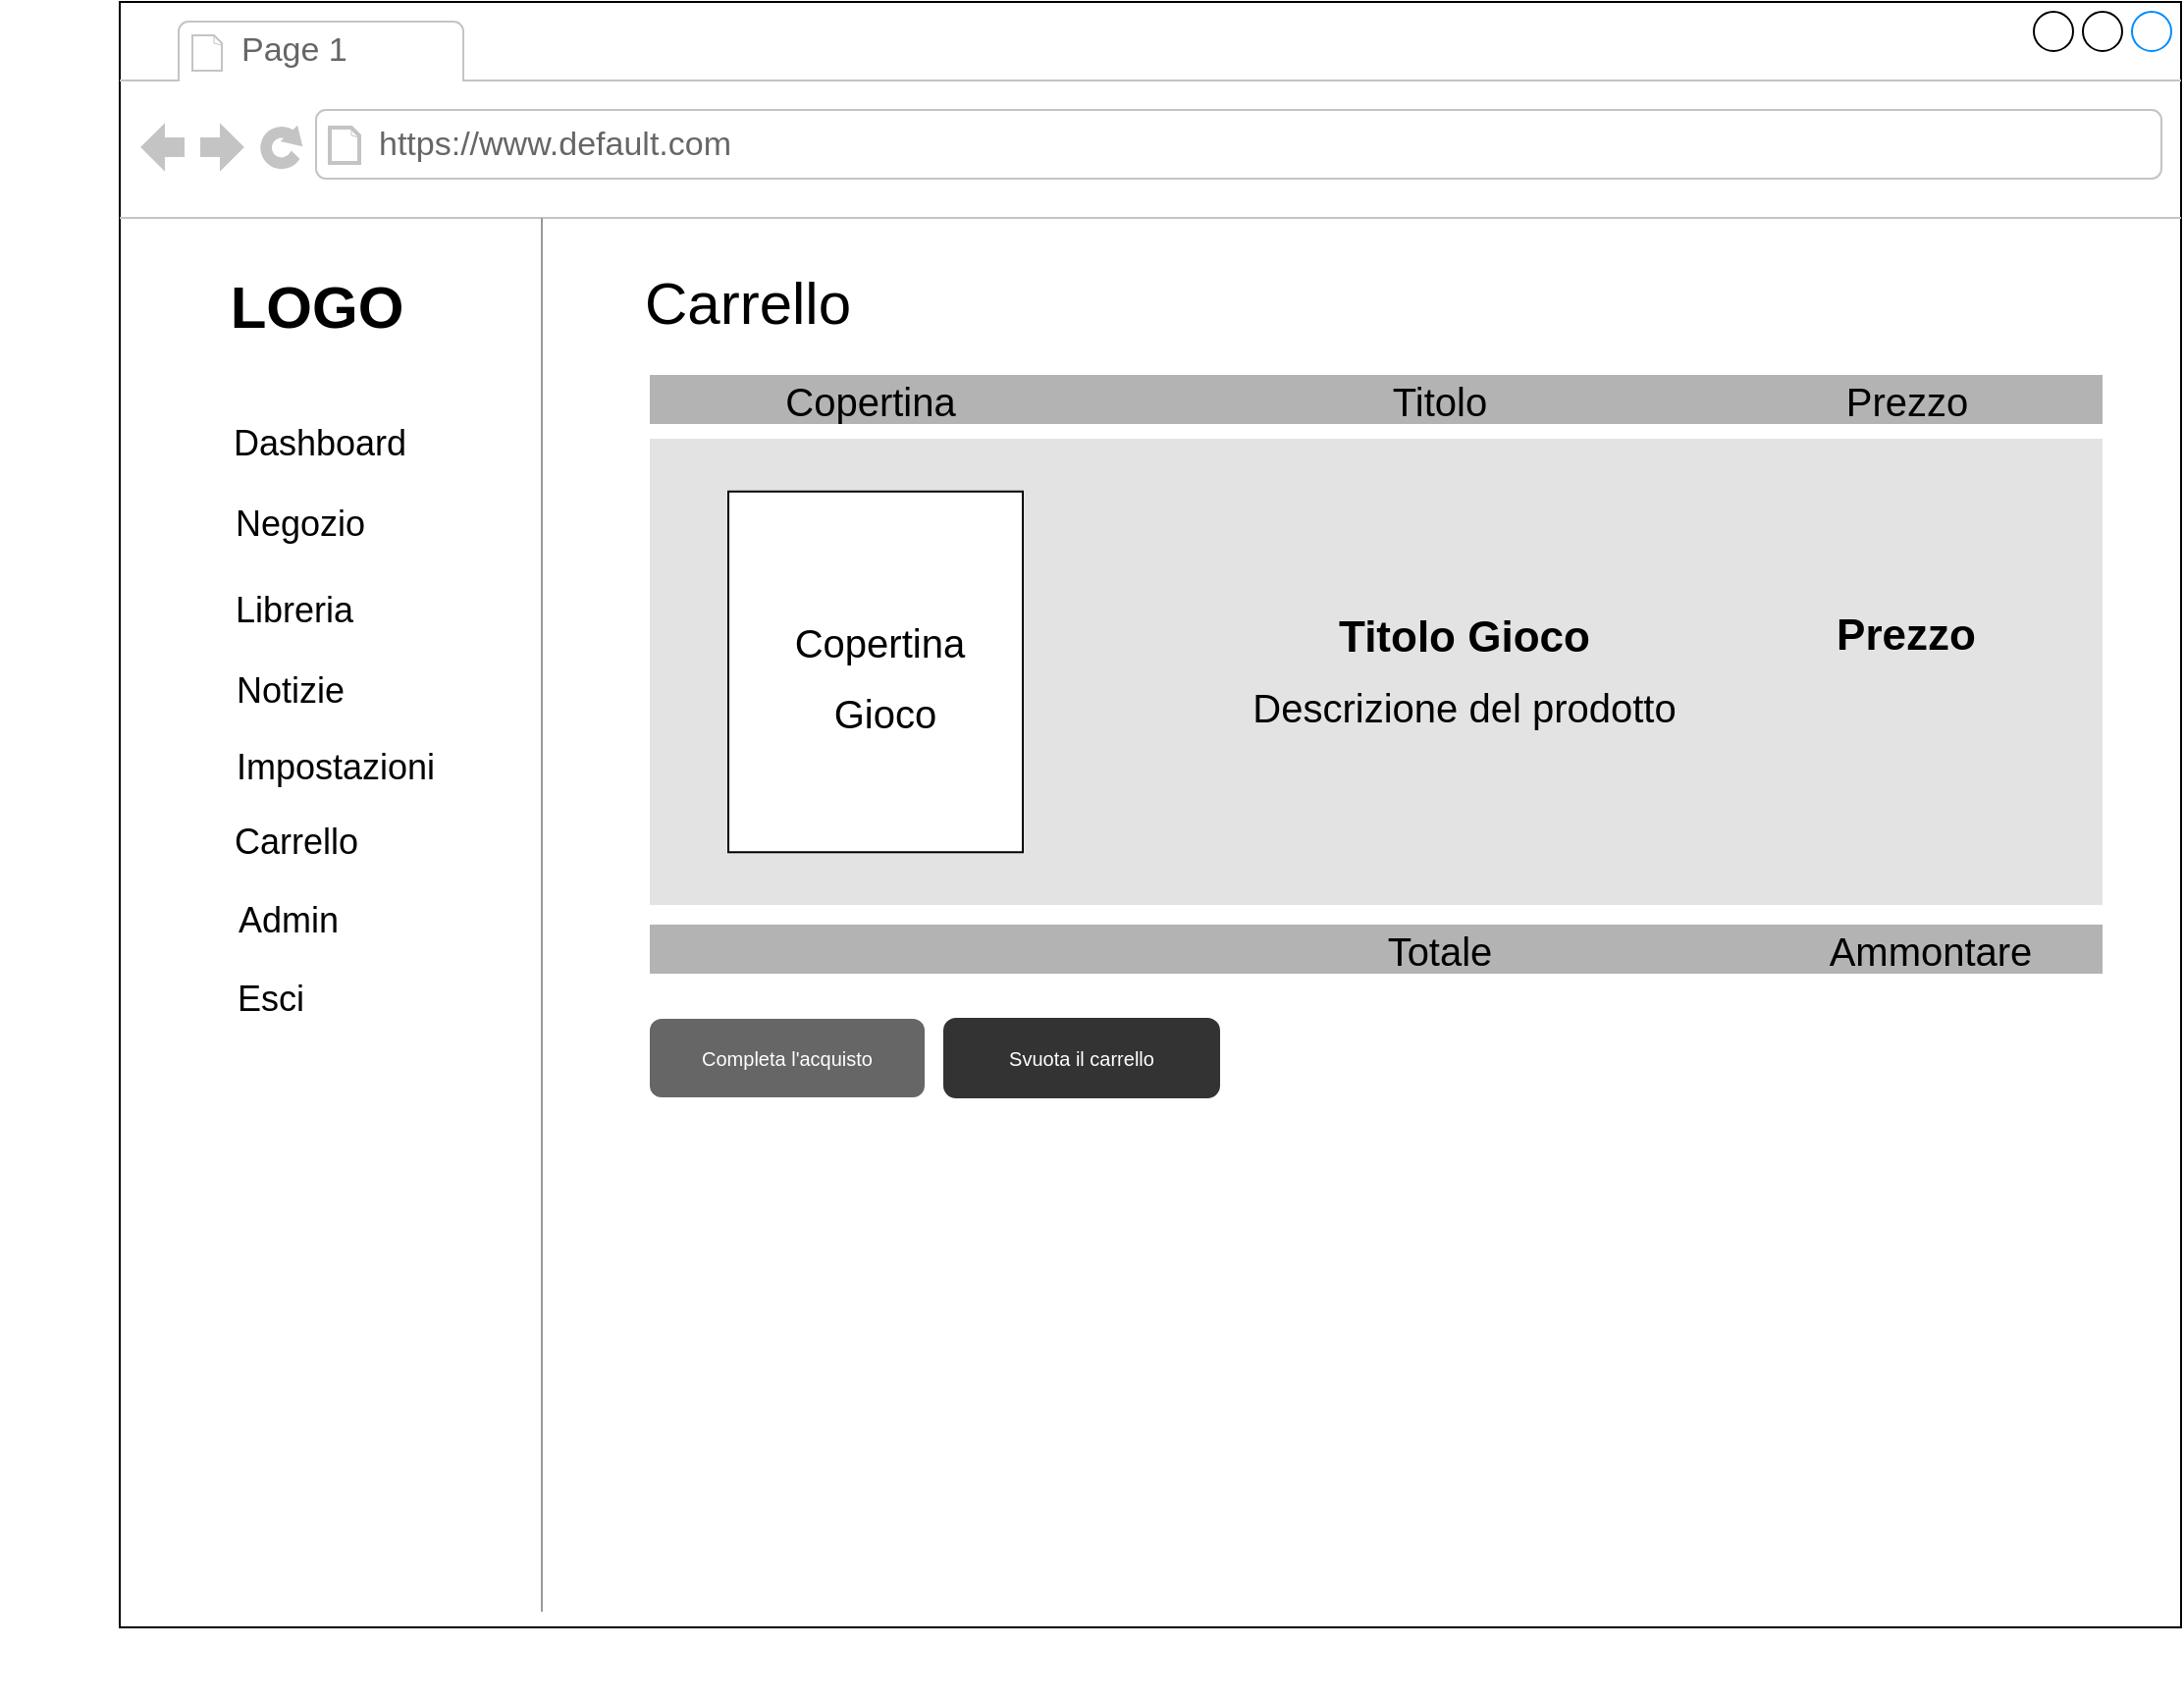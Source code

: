 <mxfile version="15.5.0" type="device" pages="2"><diagram name="Page-1" id="2cc2dc42-3aac-f2a9-1cec-7a8b7cbee084"><mxGraphModel dx="3162" dy="1972" grid="1" gridSize="10" guides="1" tooltips="1" connect="1" arrows="1" fold="1" page="1" pageScale="1" pageWidth="1100" pageHeight="850" background="#ffffff" math="0" shadow="0"><root><mxCell id="0"/><mxCell id="1" parent="0"/><mxCell id="7026571954dc6520-1" value="" style="strokeWidth=1;shadow=0;dashed=0;align=center;html=1;shape=mxgraph.mockup.containers.browserWindow;rSize=0;mainText=,;recursiveResize=0;rounded=0;labelBackgroundColor=none;fontFamily=Verdana;fontSize=12;" parent="1" vertex="1"><mxGeometry x="-540" y="-310" width="1050" height="828" as="geometry"/></mxCell><mxCell id="7026571954dc6520-2" value="Page 1" style="strokeWidth=1;shadow=0;dashed=0;align=center;html=1;shape=mxgraph.mockup.containers.anchor;fontSize=17;fontColor=#666666;align=left;" parent="7026571954dc6520-1" vertex="1"><mxGeometry x="60" y="12" width="110" height="26" as="geometry"/></mxCell><mxCell id="7026571954dc6520-3" value="https://www.default.com" style="strokeWidth=1;shadow=0;dashed=0;align=center;html=1;shape=mxgraph.mockup.containers.anchor;rSize=0;fontSize=17;fontColor=#666666;align=left;" parent="7026571954dc6520-1" vertex="1"><mxGeometry x="130" y="60" width="250" height="26" as="geometry"/></mxCell><mxCell id="6mORuaShsYwX7t2EwEmf-1" value="&lt;font style=&quot;font-size: 30px&quot;&gt;LOGO&lt;/font&gt;" style="text;strokeColor=none;fillColor=none;html=1;fontSize=24;fontStyle=1;verticalAlign=middle;align=center;" parent="7026571954dc6520-1" vertex="1"><mxGeometry x="50" y="135" width="100" height="40" as="geometry"/></mxCell><mxCell id="6mORuaShsYwX7t2EwEmf-2" value="&lt;span style=&quot;color: rgba(0 , 0 , 0 , 0) ; font-family: monospace ; font-size: 0px&quot;&gt;%3CmxGraphModel%3E%3Croot%3E%3CmxCell%20id%3D%220%22%2F%3E%3CmxCell%20id%3D%221%22%20parent%3D%220%22%2F%3E%3CmxCell%20id%3D%222%22%20value%3D%22%26lt%3Bfont%20style%3D%26quot%3Bfont-size%3A%2018px%26quot%3B%26gt%3BAdmin%26lt%3Bbr%26gt%3B%26lt%3B%2Ffont%26gt%3B%22%20style%3D%22text%3Bhtml%3D1%3BstrokeColor%3Dnone%3BfillColor%3Dnone%3Balign%3Dcenter%3BverticalAlign%3Dmiddle%3BwhiteSpace%3Dwrap%3Brounded%3D0%3BfontSize%3D31%3B%22%20vertex%3D%221%22%20parent%3D%221%22%3E%3CmxGeometry%20x%3D%22100%22%20y%3D%22425%22%20width%3D%2260%22%20height%3D%2230%22%20as%3D%22geometry%22%2F%3E%3C%2FmxCell%3E%3C%2Froot%3E%3C%2FmxGraphModel%3E&lt;/span&gt;" style="verticalLabelPosition=bottom;shadow=0;dashed=0;align=center;html=1;verticalAlign=top;strokeWidth=1;shape=mxgraph.mockup.markup.line;strokeColor=#999999;direction=north;fontSize=31;fillColor=default;" parent="7026571954dc6520-1" vertex="1"><mxGeometry x="-60" y="110" width="550" height="710" as="geometry"/></mxCell><mxCell id="6mORuaShsYwX7t2EwEmf-3" value="&lt;font style=&quot;font-size: 18px&quot;&gt;Dashboard&lt;/font&gt;" style="text;html=1;strokeColor=none;fillColor=none;align=center;verticalAlign=middle;whiteSpace=wrap;rounded=0;fontSize=31;" parent="7026571954dc6520-1" vertex="1"><mxGeometry x="72" y="205" width="60" height="30" as="geometry"/></mxCell><mxCell id="6mORuaShsYwX7t2EwEmf-4" value="&lt;font style=&quot;font-size: 18px&quot;&gt;Negozio&lt;br&gt;&lt;br&gt;&lt;/font&gt;" style="text;html=1;strokeColor=none;fillColor=none;align=center;verticalAlign=middle;whiteSpace=wrap;rounded=0;fontSize=31;" parent="7026571954dc6520-1" vertex="1"><mxGeometry x="62" y="265" width="60" height="30" as="geometry"/></mxCell><mxCell id="6mORuaShsYwX7t2EwEmf-5" value="&lt;font style=&quot;font-size: 18px&quot;&gt;Libreria&lt;br&gt;&lt;/font&gt;" style="text;html=1;strokeColor=none;fillColor=none;align=center;verticalAlign=middle;whiteSpace=wrap;rounded=0;fontSize=31;" parent="7026571954dc6520-1" vertex="1"><mxGeometry x="59" y="290" width="60" height="30" as="geometry"/></mxCell><mxCell id="6mORuaShsYwX7t2EwEmf-7" value="&lt;font style=&quot;font-size: 18px&quot;&gt;Notizie&lt;br&gt;&lt;/font&gt;" style="text;html=1;strokeColor=none;fillColor=none;align=center;verticalAlign=middle;whiteSpace=wrap;rounded=0;fontSize=31;" parent="7026571954dc6520-1" vertex="1"><mxGeometry x="57" y="331" width="60" height="30" as="geometry"/></mxCell><mxCell id="6mORuaShsYwX7t2EwEmf-8" value="&lt;font style=&quot;font-size: 18px&quot;&gt;Impostazioni&lt;br&gt;&lt;/font&gt;" style="text;html=1;strokeColor=none;fillColor=none;align=center;verticalAlign=middle;whiteSpace=wrap;rounded=0;fontSize=31;" parent="7026571954dc6520-1" vertex="1"><mxGeometry x="80" y="370" width="60" height="30" as="geometry"/></mxCell><mxCell id="6mORuaShsYwX7t2EwEmf-9" value="&lt;font style=&quot;font-size: 18px&quot;&gt;Carrello&lt;br&gt;&lt;/font&gt;" style="text;html=1;strokeColor=none;fillColor=none;align=center;verticalAlign=middle;whiteSpace=wrap;rounded=0;fontSize=31;" parent="7026571954dc6520-1" vertex="1"><mxGeometry x="60" y="408" width="60" height="30" as="geometry"/></mxCell><mxCell id="6mORuaShsYwX7t2EwEmf-10" value="&lt;font style=&quot;font-size: 18px&quot;&gt;Admin&lt;br&gt;&lt;/font&gt;" style="text;html=1;strokeColor=none;fillColor=none;align=center;verticalAlign=middle;whiteSpace=wrap;rounded=0;fontSize=31;" parent="7026571954dc6520-1" vertex="1"><mxGeometry x="56" y="448" width="60" height="30" as="geometry"/></mxCell><mxCell id="6mORuaShsYwX7t2EwEmf-11" value="&lt;font style=&quot;font-size: 18px&quot;&gt;Esci&lt;br&gt;&lt;/font&gt;" style="text;html=1;strokeColor=none;fillColor=none;align=center;verticalAlign=middle;whiteSpace=wrap;rounded=0;fontSize=31;" parent="7026571954dc6520-1" vertex="1"><mxGeometry x="47" y="488" width="60" height="30" as="geometry"/></mxCell><mxCell id="6mORuaShsYwX7t2EwEmf-12" style="edgeStyle=orthogonalEdgeStyle;rounded=0;orthogonalLoop=1;jettySize=auto;html=1;exitX=0.5;exitY=1;exitDx=0;exitDy=0;fontSize=18;" parent="7026571954dc6520-1" source="6mORuaShsYwX7t2EwEmf-8" target="6mORuaShsYwX7t2EwEmf-8" edge="1"><mxGeometry relative="1" as="geometry"/></mxCell><mxCell id="6mORuaShsYwX7t2EwEmf-14" value="&lt;font style=&quot;font-size: 30px&quot;&gt;Carrello&lt;/font&gt;" style="text;html=1;strokeColor=none;fillColor=none;align=center;verticalAlign=middle;whiteSpace=wrap;rounded=0;fontSize=18;" parent="7026571954dc6520-1" vertex="1"><mxGeometry x="290" y="135" width="60" height="35" as="geometry"/></mxCell><mxCell id="6mORuaShsYwX7t2EwEmf-15" value="" style="rounded=0;whiteSpace=wrap;html=1;fontSize=30;strokeColor=none;fillColor=#E3E3E3;" parent="7026571954dc6520-1" vertex="1"><mxGeometry x="270" y="222.5" width="740" height="237.5" as="geometry"/></mxCell><mxCell id="6mORuaShsYwX7t2EwEmf-17" value="" style="whiteSpace=wrap;html=1;fontSize=30;strokeColor=default;fillColor=#FFFFFF;imageAspect=0;" parent="7026571954dc6520-1" vertex="1"><mxGeometry x="310" y="249.38" width="150" height="183.75" as="geometry"/></mxCell><mxCell id="6mORuaShsYwX7t2EwEmf-18" value="&lt;span style=&quot;font-size: 20px&quot;&gt;Copertina&amp;nbsp;&lt;/span&gt;&lt;br style=&quot;font-size: 20px&quot;&gt;&lt;span style=&quot;font-size: 20px&quot;&gt;Gioco&lt;/span&gt;" style="text;html=1;strokeColor=none;fillColor=none;align=center;verticalAlign=middle;whiteSpace=wrap;rounded=0;fontSize=30;" parent="7026571954dc6520-1" vertex="1"><mxGeometry x="360" y="326.26" width="60" height="30" as="geometry"/></mxCell><mxCell id="6mORuaShsYwX7t2EwEmf-38" value="&lt;span style=&quot;font-size: 20px&quot;&gt;Descrizione del prodotto&lt;/span&gt;" style="text;html=1;strokeColor=none;fillColor=none;align=center;verticalAlign=middle;whiteSpace=wrap;rounded=0;fontSize=30;" parent="7026571954dc6520-1" vertex="1"><mxGeometry x="570" y="341" width="230" height="30" as="geometry"/></mxCell><mxCell id="6mORuaShsYwX7t2EwEmf-39" value="&lt;b&gt;&lt;font style=&quot;font-size: 22px&quot;&gt;Titolo Gioco&lt;/font&gt;&lt;/b&gt;" style="text;html=1;strokeColor=none;fillColor=none;align=center;verticalAlign=middle;whiteSpace=wrap;rounded=0;fontSize=30;" parent="7026571954dc6520-1" vertex="1"><mxGeometry x="570" y="304.74" width="230" height="30" as="geometry"/></mxCell><mxCell id="6mORuaShsYwX7t2EwEmf-41" value="&lt;b&gt;&lt;font style=&quot;font-size: 22px&quot;&gt;Prezzo&lt;/font&gt;&lt;/b&gt;" style="text;html=1;strokeColor=none;fillColor=none;align=center;verticalAlign=middle;whiteSpace=wrap;rounded=0;fontSize=30;" parent="7026571954dc6520-1" vertex="1"><mxGeometry x="860" y="304.74" width="100" height="29" as="geometry"/></mxCell><mxCell id="6mORuaShsYwX7t2EwEmf-42" value="" style="rounded=0;whiteSpace=wrap;html=1;fontSize=22;strokeColor=none;fillColor=#B3B3B3;" parent="7026571954dc6520-1" vertex="1"><mxGeometry x="270" y="190" width="740" height="25" as="geometry"/></mxCell><mxCell id="6mORuaShsYwX7t2EwEmf-43" value="&lt;span style=&quot;font-size: 20px&quot;&gt;Copertina&lt;/span&gt;" style="text;html=1;strokeColor=none;fillColor=none;align=center;verticalAlign=middle;whiteSpace=wrap;rounded=0;fontSize=30;" parent="7026571954dc6520-1" vertex="1"><mxGeometry x="330" y="185" width="105" height="30" as="geometry"/></mxCell><mxCell id="6mORuaShsYwX7t2EwEmf-44" value="&lt;span style=&quot;font-size: 20px&quot;&gt;Titolo&lt;/span&gt;" style="text;html=1;strokeColor=none;fillColor=none;align=center;verticalAlign=middle;whiteSpace=wrap;rounded=0;fontSize=30;" parent="7026571954dc6520-1" vertex="1"><mxGeometry x="620" y="185" width="105" height="30" as="geometry"/></mxCell><mxCell id="6mORuaShsYwX7t2EwEmf-45" value="&lt;span style=&quot;font-size: 20px&quot;&gt;Prezzo&lt;/span&gt;" style="text;html=1;strokeColor=none;fillColor=none;align=center;verticalAlign=middle;whiteSpace=wrap;rounded=0;fontSize=30;" parent="7026571954dc6520-1" vertex="1"><mxGeometry x="857.5" y="185" width="105" height="30" as="geometry"/></mxCell><mxCell id="6mORuaShsYwX7t2EwEmf-46" value="" style="rounded=0;whiteSpace=wrap;html=1;fontSize=22;strokeColor=none;fillColor=#B3B3B3;" parent="7026571954dc6520-1" vertex="1"><mxGeometry x="270" y="470" width="740" height="25" as="geometry"/></mxCell><mxCell id="6mORuaShsYwX7t2EwEmf-47" value="&lt;span style=&quot;font-size: 20px&quot;&gt;Totale&lt;/span&gt;" style="text;html=1;strokeColor=none;fillColor=none;align=center;verticalAlign=middle;whiteSpace=wrap;rounded=0;fontSize=30;" parent="7026571954dc6520-1" vertex="1"><mxGeometry x="620" y="464.5" width="105" height="30" as="geometry"/></mxCell><mxCell id="6mORuaShsYwX7t2EwEmf-48" value="&lt;span style=&quot;font-size: 20px&quot;&gt;Ammontare&lt;/span&gt;" style="text;html=1;strokeColor=none;fillColor=none;align=center;verticalAlign=middle;whiteSpace=wrap;rounded=0;fontSize=30;" parent="7026571954dc6520-1" vertex="1"><mxGeometry x="870" y="465" width="105" height="30" as="geometry"/></mxCell><mxCell id="6mORuaShsYwX7t2EwEmf-50" value="Completa l'acquisto" style="rounded=1;html=1;shadow=0;dashed=0;whiteSpace=wrap;fontSize=10;fillColor=#666666;align=center;strokeColor=none;fontColor=#ffffff;" parent="7026571954dc6520-1" vertex="1"><mxGeometry x="270" y="518" width="140" height="40" as="geometry"/></mxCell><mxCell id="6mORuaShsYwX7t2EwEmf-52" value="Svuota il carrello" style="rounded=1;html=1;shadow=0;dashed=0;whiteSpace=wrap;fontSize=10;fillColor=#333333;align=center;strokeColor=#333333;fontColor=#FFFFFF;" parent="7026571954dc6520-1" vertex="1"><mxGeometry x="420" y="518" width="140" height="40" as="geometry"/></mxCell></root></mxGraphModel></diagram><diagram id="GCglYMaZ5ObCWbHBimA_" name="Page-2"><mxGraphModel dx="2062" dy="1122" grid="1" gridSize="10" guides="1" tooltips="1" connect="1" arrows="1" fold="1" page="1" pageScale="1" pageWidth="827" pageHeight="1169" math="0" shadow="0"><root><mxCell id="Hztgt8yK_hGCvbkpptxm-0"/><mxCell id="Hztgt8yK_hGCvbkpptxm-1" parent="Hztgt8yK_hGCvbkpptxm-0"/></root></mxGraphModel></diagram></mxfile>
